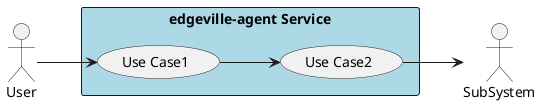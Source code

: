 @startuml

left to right direction

actor :User:
actor :SubSystem:


rectangle "edgeville-agent Service" #lightblue {
    UseCase UC1  as "Use Case1"
    UseCase UC2  as "Use Case2"

    User --> UC1
    UC1 --> UC2
    UC2 --> SubSystem
}

@enduml
